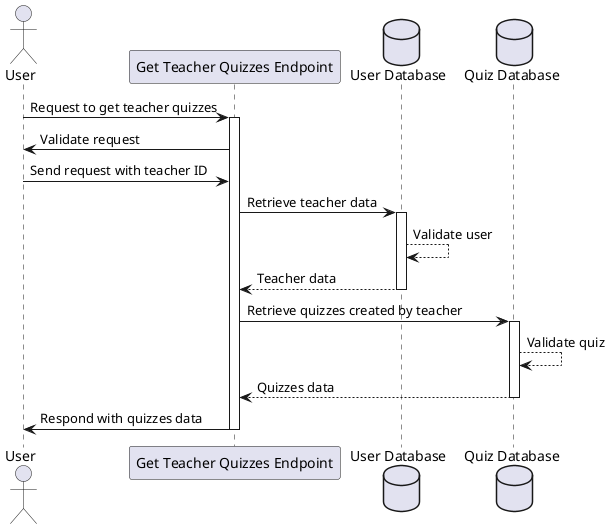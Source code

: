 @startuml
actor User as U
participant "Get Teacher Quizzes Endpoint" as GetTeacherQuizzesEndpoint
database "User Database" as UserDB
database "Quiz Database" as QuizDB

U -> GetTeacherQuizzesEndpoint: Request to get teacher quizzes
activate GetTeacherQuizzesEndpoint
GetTeacherQuizzesEndpoint -> U: Validate request
U -> GetTeacherQuizzesEndpoint: Send request with teacher ID
GetTeacherQuizzesEndpoint -> UserDB: Retrieve teacher data
activate UserDB
UserDB --> UserDB: Validate user
UserDB --> GetTeacherQuizzesEndpoint: Teacher data
deactivate UserDB
GetTeacherQuizzesEndpoint -> QuizDB: Retrieve quizzes created by teacher
activate QuizDB
QuizDB --> QuizDB: Validate quiz
QuizDB --> GetTeacherQuizzesEndpoint: Quizzes data
deactivate QuizDB
GetTeacherQuizzesEndpoint -> U: Respond with quizzes data
deactivate GetTeacherQuizzesEndpoint
@enduml
